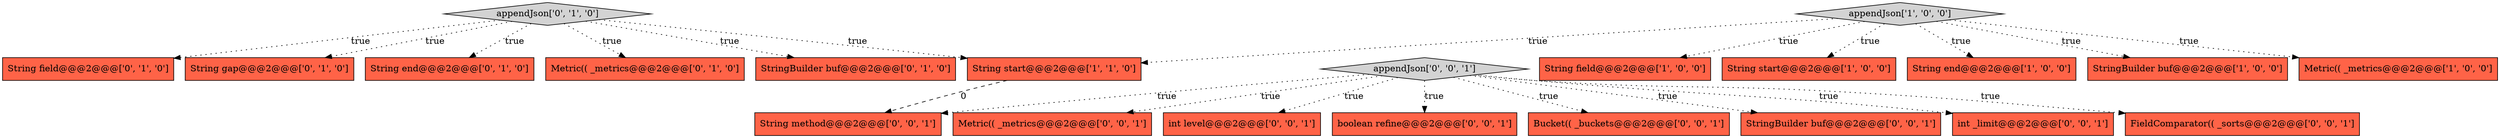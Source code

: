 digraph {
8 [style = filled, label = "String field@@@2@@@['0', '1', '0']", fillcolor = tomato, shape = box image = "AAA0AAABBB2BBB"];
20 [style = filled, label = "Metric(( _metrics@@@2@@@['0', '0', '1']", fillcolor = tomato, shape = box image = "AAA0AAABBB3BBB"];
0 [style = filled, label = "String field@@@2@@@['1', '0', '0']", fillcolor = tomato, shape = box image = "AAA0AAABBB1BBB"];
18 [style = filled, label = "int level@@@2@@@['0', '0', '1']", fillcolor = tomato, shape = box image = "AAA0AAABBB3BBB"];
9 [style = filled, label = "String gap@@@2@@@['0', '1', '0']", fillcolor = tomato, shape = box image = "AAA0AAABBB2BBB"];
16 [style = filled, label = "boolean refine@@@2@@@['0', '0', '1']", fillcolor = tomato, shape = box image = "AAA0AAABBB3BBB"];
7 [style = filled, label = "String end@@@2@@@['0', '1', '0']", fillcolor = tomato, shape = box image = "AAA0AAABBB2BBB"];
19 [style = filled, label = "Bucket(( _buckets@@@2@@@['0', '0', '1']", fillcolor = tomato, shape = box image = "AAA0AAABBB3BBB"];
13 [style = filled, label = "StringBuilder buf@@@2@@@['0', '0', '1']", fillcolor = tomato, shape = box image = "AAA0AAABBB3BBB"];
11 [style = filled, label = "Metric(( _metrics@@@2@@@['0', '1', '0']", fillcolor = tomato, shape = box image = "AAA0AAABBB2BBB"];
2 [style = filled, label = "String start@@@2@@@['1', '0', '0']", fillcolor = tomato, shape = box image = "AAA0AAABBB1BBB"];
21 [style = filled, label = "String method@@@2@@@['0', '0', '1']", fillcolor = tomato, shape = box image = "AAA0AAABBB3BBB"];
1 [style = filled, label = "String end@@@2@@@['1', '0', '0']", fillcolor = tomato, shape = box image = "AAA0AAABBB1BBB"];
6 [style = filled, label = "appendJson['1', '0', '0']", fillcolor = lightgray, shape = diamond image = "AAA0AAABBB1BBB"];
4 [style = filled, label = "StringBuilder buf@@@2@@@['1', '0', '0']", fillcolor = tomato, shape = box image = "AAA0AAABBB1BBB"];
10 [style = filled, label = "StringBuilder buf@@@2@@@['0', '1', '0']", fillcolor = tomato, shape = box image = "AAA0AAABBB2BBB"];
14 [style = filled, label = "appendJson['0', '0', '1']", fillcolor = lightgray, shape = diamond image = "AAA0AAABBB3BBB"];
15 [style = filled, label = "int _limit@@@2@@@['0', '0', '1']", fillcolor = tomato, shape = box image = "AAA0AAABBB3BBB"];
3 [style = filled, label = "Metric(( _metrics@@@2@@@['1', '0', '0']", fillcolor = tomato, shape = box image = "AAA0AAABBB1BBB"];
5 [style = filled, label = "String start@@@2@@@['1', '1', '0']", fillcolor = tomato, shape = box image = "AAA0AAABBB1BBB"];
12 [style = filled, label = "appendJson['0', '1', '0']", fillcolor = lightgray, shape = diamond image = "AAA0AAABBB2BBB"];
17 [style = filled, label = "FieldComparator(( _sorts@@@2@@@['0', '0', '1']", fillcolor = tomato, shape = box image = "AAA0AAABBB3BBB"];
12->10 [style = dotted, label="true"];
12->7 [style = dotted, label="true"];
14->18 [style = dotted, label="true"];
12->11 [style = dotted, label="true"];
14->16 [style = dotted, label="true"];
6->1 [style = dotted, label="true"];
12->5 [style = dotted, label="true"];
6->0 [style = dotted, label="true"];
12->8 [style = dotted, label="true"];
6->5 [style = dotted, label="true"];
6->4 [style = dotted, label="true"];
14->21 [style = dotted, label="true"];
14->13 [style = dotted, label="true"];
14->15 [style = dotted, label="true"];
12->9 [style = dotted, label="true"];
5->21 [style = dashed, label="0"];
6->3 [style = dotted, label="true"];
14->19 [style = dotted, label="true"];
14->20 [style = dotted, label="true"];
6->2 [style = dotted, label="true"];
14->17 [style = dotted, label="true"];
}
